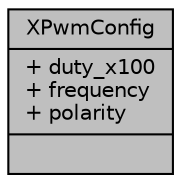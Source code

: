 digraph "XPwmConfig"
{
  edge [fontname="Helvetica",fontsize="10",labelfontname="Helvetica",labelfontsize="10"];
  node [fontname="Helvetica",fontsize="10",shape=record];
  Node1 [label="{XPwmConfig\n|+ duty_x100\l+ frequency\l+ polarity\l|}",height=0.2,width=0.4,color="black", fillcolor="grey75", style="filled", fontcolor="black"];
}
